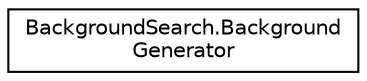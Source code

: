 digraph "Graphical Class Hierarchy"
{
  edge [fontname="Helvetica",fontsize="10",labelfontname="Helvetica",labelfontsize="10"];
  node [fontname="Helvetica",fontsize="10",shape=record];
  rankdir="LR";
  Node0 [label="BackgroundSearch.Background\lGenerator",height=0.2,width=0.4,color="black", fillcolor="white", style="filled",URL="$classBackgroundSearch_1_1BackgroundGenerator.html"];
}
